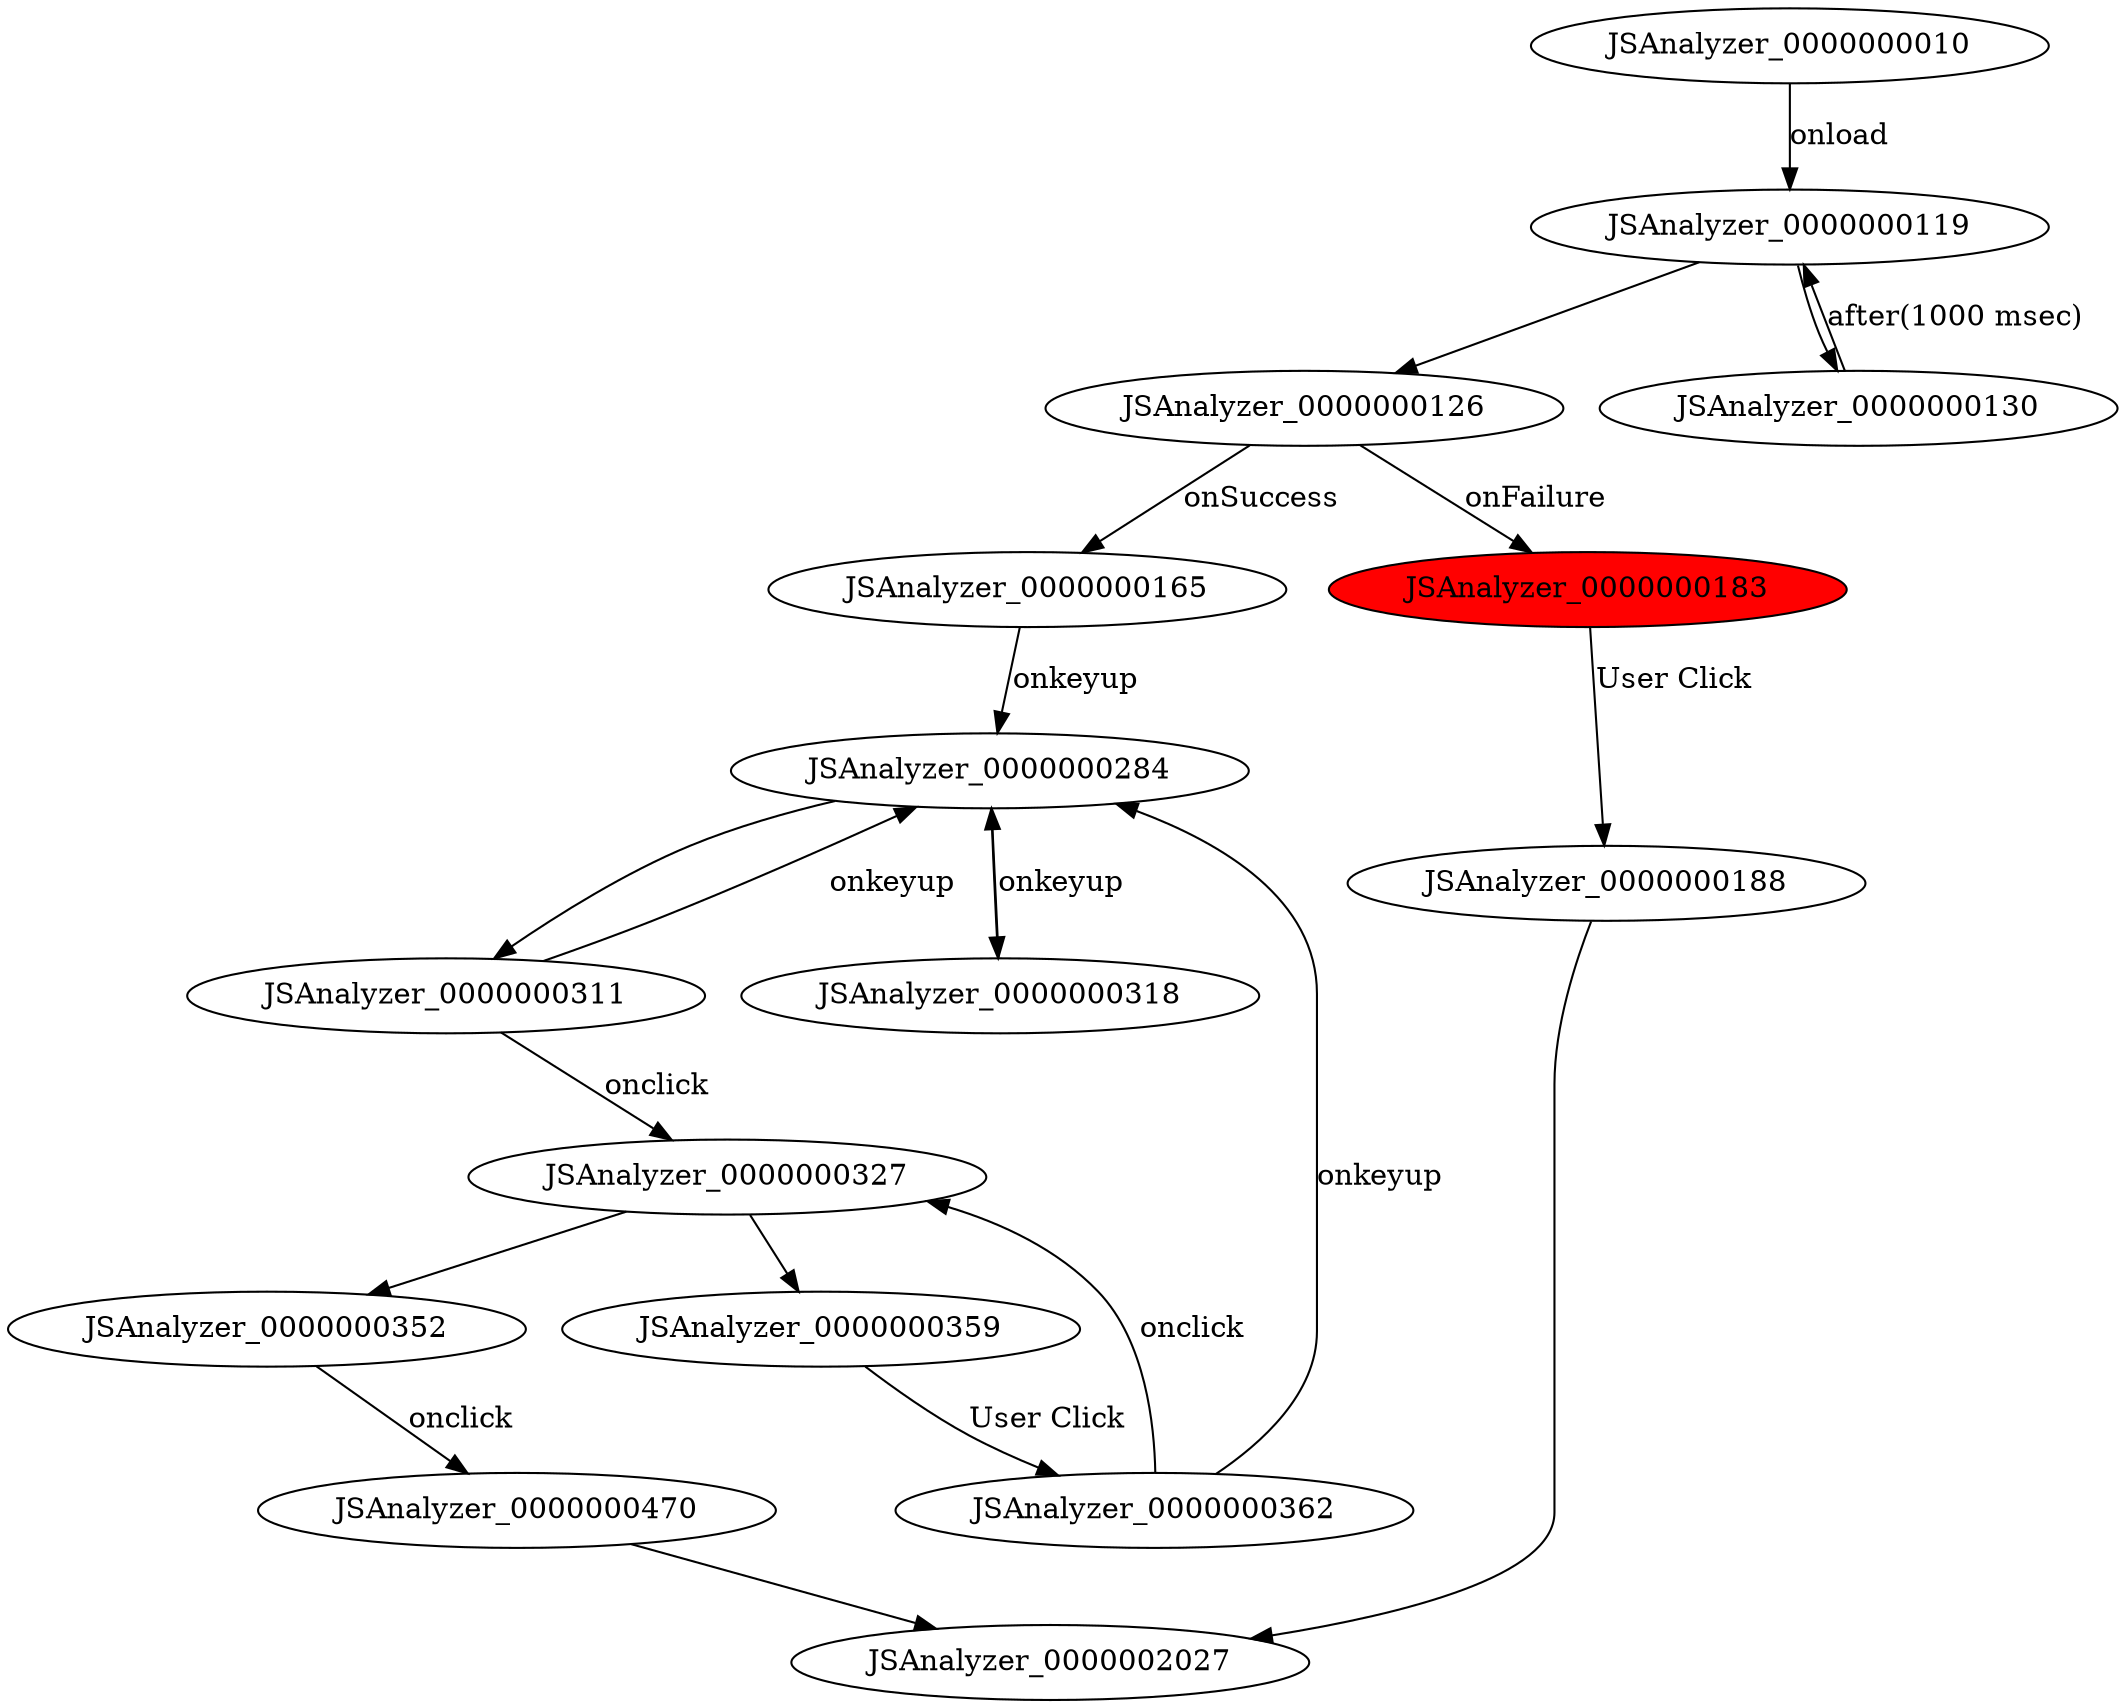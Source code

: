 digraph FSM {
JSAnalyzer_0000000010 [];
JSAnalyzer_0000000119 [];
JSAnalyzer_0000000126 [];
JSAnalyzer_0000000130 [];
JSAnalyzer_0000000165 [];
JSAnalyzer_0000000183 [style=filled,fillcolor=red];
JSAnalyzer_0000000284 [];
JSAnalyzer_0000000311 [];
JSAnalyzer_0000000318 [];
JSAnalyzer_0000000327 [];
JSAnalyzer_0000000352 [];
JSAnalyzer_0000000359 [];
JSAnalyzer_0000000470 [];
JSAnalyzer_0000000188 [];
JSAnalyzer_0000000362 [];
JSAnalyzer_0000000119 -> JSAnalyzer_0000000126 []
JSAnalyzer_0000000119 -> JSAnalyzer_0000000130 []
JSAnalyzer_0000000284 -> JSAnalyzer_0000000311 []
JSAnalyzer_0000000284 -> JSAnalyzer_0000000318 []
JSAnalyzer_0000000327 -> JSAnalyzer_0000000352 []
JSAnalyzer_0000000327 -> JSAnalyzer_0000000359 []
JSAnalyzer_0000000010 -> JSAnalyzer_0000000119 [label="onload"]
JSAnalyzer_0000000126 -> JSAnalyzer_0000000165 [label="onSuccess"]
JSAnalyzer_0000000126 -> JSAnalyzer_0000000183 [label="onFailure"]
JSAnalyzer_0000000130 -> JSAnalyzer_0000000119 [label="after(1000 msec)"]
JSAnalyzer_0000000165 -> JSAnalyzer_0000000284 [label="onkeyup"]
JSAnalyzer_0000000183 -> JSAnalyzer_0000000188 [label="User Click"]
JSAnalyzer_0000000311 -> JSAnalyzer_0000000284 [label="onkeyup"]
JSAnalyzer_0000000311 -> JSAnalyzer_0000000327 [label="onclick"]
JSAnalyzer_0000000318 -> JSAnalyzer_0000000284 [label="onkeyup"]
JSAnalyzer_0000000352 -> JSAnalyzer_0000000470 [label="onclick"]
JSAnalyzer_0000000359 -> JSAnalyzer_0000000362 [label="User Click"]
JSAnalyzer_0000000362 -> JSAnalyzer_0000000284 [label="onkeyup"]
JSAnalyzer_0000000362 -> JSAnalyzer_0000000327 [label="onclick"]
JSAnalyzer_0000000470 -> JSAnalyzer_0000002027 []
JSAnalyzer_0000000188 -> JSAnalyzer_0000002027 []
}
